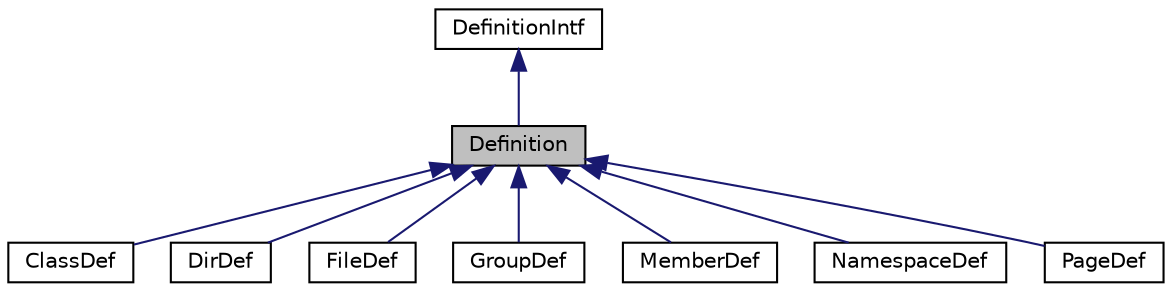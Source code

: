digraph "Definition"
{
 // INTERACTIVE_SVG=YES
  edge [fontname="Helvetica",fontsize="10",labelfontname="Helvetica",labelfontsize="10"];
  node [fontname="Helvetica",fontsize="10",shape=record];
  Node0 [label="Definition",height=0.2,width=0.4,color="black", fillcolor="grey75", style="filled", fontcolor="black"];
  Node1 -> Node0 [dir="back",color="midnightblue",fontsize="10",style="solid",fontname="Helvetica"];
  Node1 [label="DefinitionIntf",height=0.2,width=0.4,color="black", fillcolor="white", style="filled",URL="$d9/d4a/class_definition_intf.html",tooltip="Abstract interface for a Definition or DefinitionList. "];
  Node0 -> Node2 [dir="back",color="midnightblue",fontsize="10",style="solid",fontname="Helvetica"];
  Node2 [label="ClassDef",height=0.2,width=0.4,color="black", fillcolor="white", style="filled",URL="$d1/dcf/class_class_def.html",tooltip="A class representing of a compound symbol. "];
  Node0 -> Node3 [dir="back",color="midnightblue",fontsize="10",style="solid",fontname="Helvetica"];
  Node3 [label="DirDef",height=0.2,width=0.4,color="black", fillcolor="white", style="filled",URL="$d4/dd4/class_dir_def.html",tooltip="A model of a directory symbol. "];
  Node0 -> Node4 [dir="back",color="midnightblue",fontsize="10",style="solid",fontname="Helvetica"];
  Node4 [label="FileDef",height=0.2,width=0.4,color="black", fillcolor="white", style="filled",URL="$de/db0/class_file_def.html",tooltip="A model of a file symbol. "];
  Node0 -> Node5 [dir="back",color="midnightblue",fontsize="10",style="solid",fontname="Helvetica"];
  Node5 [label="GroupDef",height=0.2,width=0.4,color="black", fillcolor="white", style="filled",URL="$d8/d09/class_group_def.html",tooltip="A model of a group of symbols. "];
  Node0 -> Node6 [dir="back",color="midnightblue",fontsize="10",style="solid",fontname="Helvetica"];
  Node6 [label="MemberDef",height=0.2,width=0.4,color="black", fillcolor="white", style="filled",URL="$da/d09/class_member_def.html",tooltip="A model of a class/file/namespace member symbol. "];
  Node0 -> Node7 [dir="back",color="midnightblue",fontsize="10",style="solid",fontname="Helvetica"];
  Node7 [label="NamespaceDef",height=0.2,width=0.4,color="black", fillcolor="white", style="filled",URL="$d0/d07/class_namespace_def.html",tooltip="A model of a namespace symbol. "];
  Node0 -> Node8 [dir="back",color="midnightblue",fontsize="10",style="solid",fontname="Helvetica"];
  Node8 [label="PageDef",height=0.2,width=0.4,color="black", fillcolor="white", style="filled",URL="$dd/d41/class_page_def.html",tooltip="A model of a page symbol. "];
}
